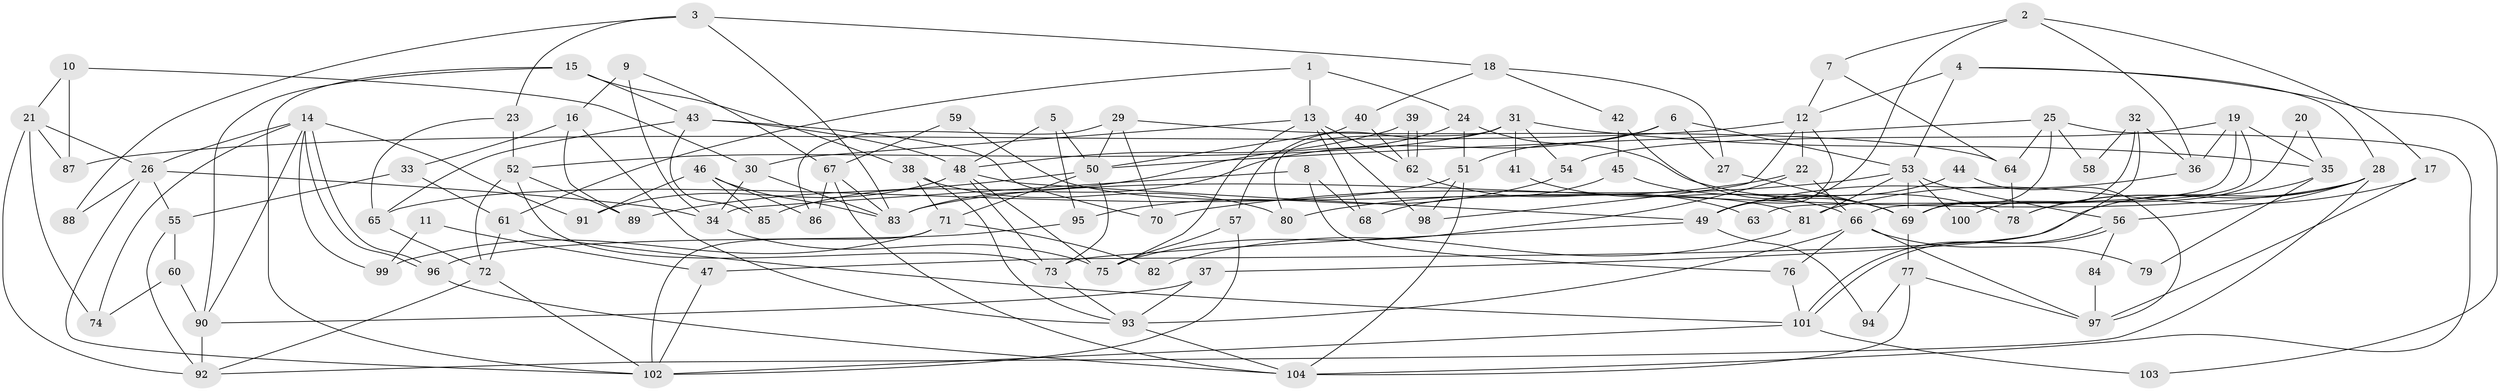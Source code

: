 // Generated by graph-tools (version 1.1) at 2025/36/03/09/25 02:36:02]
// undirected, 104 vertices, 208 edges
graph export_dot {
graph [start="1"]
  node [color=gray90,style=filled];
  1;
  2;
  3;
  4;
  5;
  6;
  7;
  8;
  9;
  10;
  11;
  12;
  13;
  14;
  15;
  16;
  17;
  18;
  19;
  20;
  21;
  22;
  23;
  24;
  25;
  26;
  27;
  28;
  29;
  30;
  31;
  32;
  33;
  34;
  35;
  36;
  37;
  38;
  39;
  40;
  41;
  42;
  43;
  44;
  45;
  46;
  47;
  48;
  49;
  50;
  51;
  52;
  53;
  54;
  55;
  56;
  57;
  58;
  59;
  60;
  61;
  62;
  63;
  64;
  65;
  66;
  67;
  68;
  69;
  70;
  71;
  72;
  73;
  74;
  75;
  76;
  77;
  78;
  79;
  80;
  81;
  82;
  83;
  84;
  85;
  86;
  87;
  88;
  89;
  90;
  91;
  92;
  93;
  94;
  95;
  96;
  97;
  98;
  99;
  100;
  101;
  102;
  103;
  104;
  1 -- 13;
  1 -- 61;
  1 -- 24;
  2 -- 36;
  2 -- 49;
  2 -- 7;
  2 -- 17;
  3 -- 18;
  3 -- 23;
  3 -- 83;
  3 -- 88;
  4 -- 12;
  4 -- 28;
  4 -- 53;
  4 -- 103;
  5 -- 48;
  5 -- 50;
  5 -- 95;
  6 -- 53;
  6 -- 83;
  6 -- 27;
  6 -- 51;
  7 -- 12;
  7 -- 64;
  8 -- 76;
  8 -- 34;
  8 -- 68;
  9 -- 34;
  9 -- 67;
  9 -- 16;
  10 -- 87;
  10 -- 30;
  10 -- 21;
  11 -- 99;
  11 -- 47;
  12 -- 49;
  12 -- 98;
  12 -- 22;
  12 -- 87;
  13 -- 75;
  13 -- 62;
  13 -- 30;
  13 -- 68;
  13 -- 98;
  14 -- 96;
  14 -- 96;
  14 -- 90;
  14 -- 26;
  14 -- 74;
  14 -- 91;
  14 -- 99;
  15 -- 102;
  15 -- 38;
  15 -- 43;
  15 -- 90;
  16 -- 33;
  16 -- 89;
  16 -- 93;
  17 -- 97;
  17 -- 81;
  18 -- 27;
  18 -- 42;
  18 -- 40;
  19 -- 54;
  19 -- 35;
  19 -- 36;
  19 -- 63;
  19 -- 66;
  20 -- 35;
  20 -- 69;
  21 -- 74;
  21 -- 26;
  21 -- 87;
  21 -- 92;
  22 -- 75;
  22 -- 66;
  22 -- 80;
  23 -- 65;
  23 -- 52;
  24 -- 51;
  24 -- 78;
  24 -- 85;
  25 -- 104;
  25 -- 64;
  25 -- 50;
  25 -- 58;
  25 -- 69;
  26 -- 34;
  26 -- 55;
  26 -- 88;
  26 -- 102;
  27 -- 69;
  28 -- 56;
  28 -- 83;
  28 -- 47;
  28 -- 78;
  28 -- 92;
  29 -- 64;
  29 -- 50;
  29 -- 70;
  29 -- 86;
  30 -- 83;
  30 -- 34;
  31 -- 57;
  31 -- 52;
  31 -- 35;
  31 -- 41;
  31 -- 54;
  31 -- 80;
  32 -- 36;
  32 -- 37;
  32 -- 58;
  32 -- 100;
  33 -- 61;
  33 -- 55;
  34 -- 75;
  35 -- 78;
  35 -- 79;
  36 -- 49;
  37 -- 90;
  37 -- 93;
  38 -- 93;
  38 -- 80;
  38 -- 71;
  39 -- 62;
  39 -- 62;
  39 -- 48;
  40 -- 50;
  40 -- 62;
  41 -- 66;
  42 -- 45;
  42 -- 69;
  43 -- 48;
  43 -- 65;
  43 -- 70;
  43 -- 85;
  44 -- 97;
  44 -- 49;
  45 -- 69;
  45 -- 68;
  46 -- 86;
  46 -- 85;
  46 -- 83;
  46 -- 91;
  47 -- 102;
  48 -- 91;
  48 -- 73;
  48 -- 49;
  48 -- 75;
  49 -- 73;
  49 -- 94;
  50 -- 71;
  50 -- 73;
  50 -- 89;
  51 -- 65;
  51 -- 98;
  51 -- 104;
  52 -- 89;
  52 -- 73;
  52 -- 72;
  53 -- 70;
  53 -- 56;
  53 -- 69;
  53 -- 81;
  53 -- 100;
  54 -- 95;
  55 -- 92;
  55 -- 60;
  56 -- 101;
  56 -- 101;
  56 -- 84;
  57 -- 102;
  57 -- 75;
  59 -- 81;
  59 -- 67;
  60 -- 90;
  60 -- 74;
  61 -- 101;
  61 -- 72;
  62 -- 63;
  64 -- 78;
  65 -- 72;
  66 -- 76;
  66 -- 79;
  66 -- 93;
  66 -- 97;
  67 -- 104;
  67 -- 83;
  67 -- 86;
  69 -- 77;
  71 -- 102;
  71 -- 82;
  71 -- 99;
  72 -- 92;
  72 -- 102;
  73 -- 93;
  76 -- 101;
  77 -- 104;
  77 -- 94;
  77 -- 97;
  81 -- 82;
  84 -- 97;
  90 -- 92;
  93 -- 104;
  95 -- 96;
  96 -- 104;
  101 -- 102;
  101 -- 103;
}
